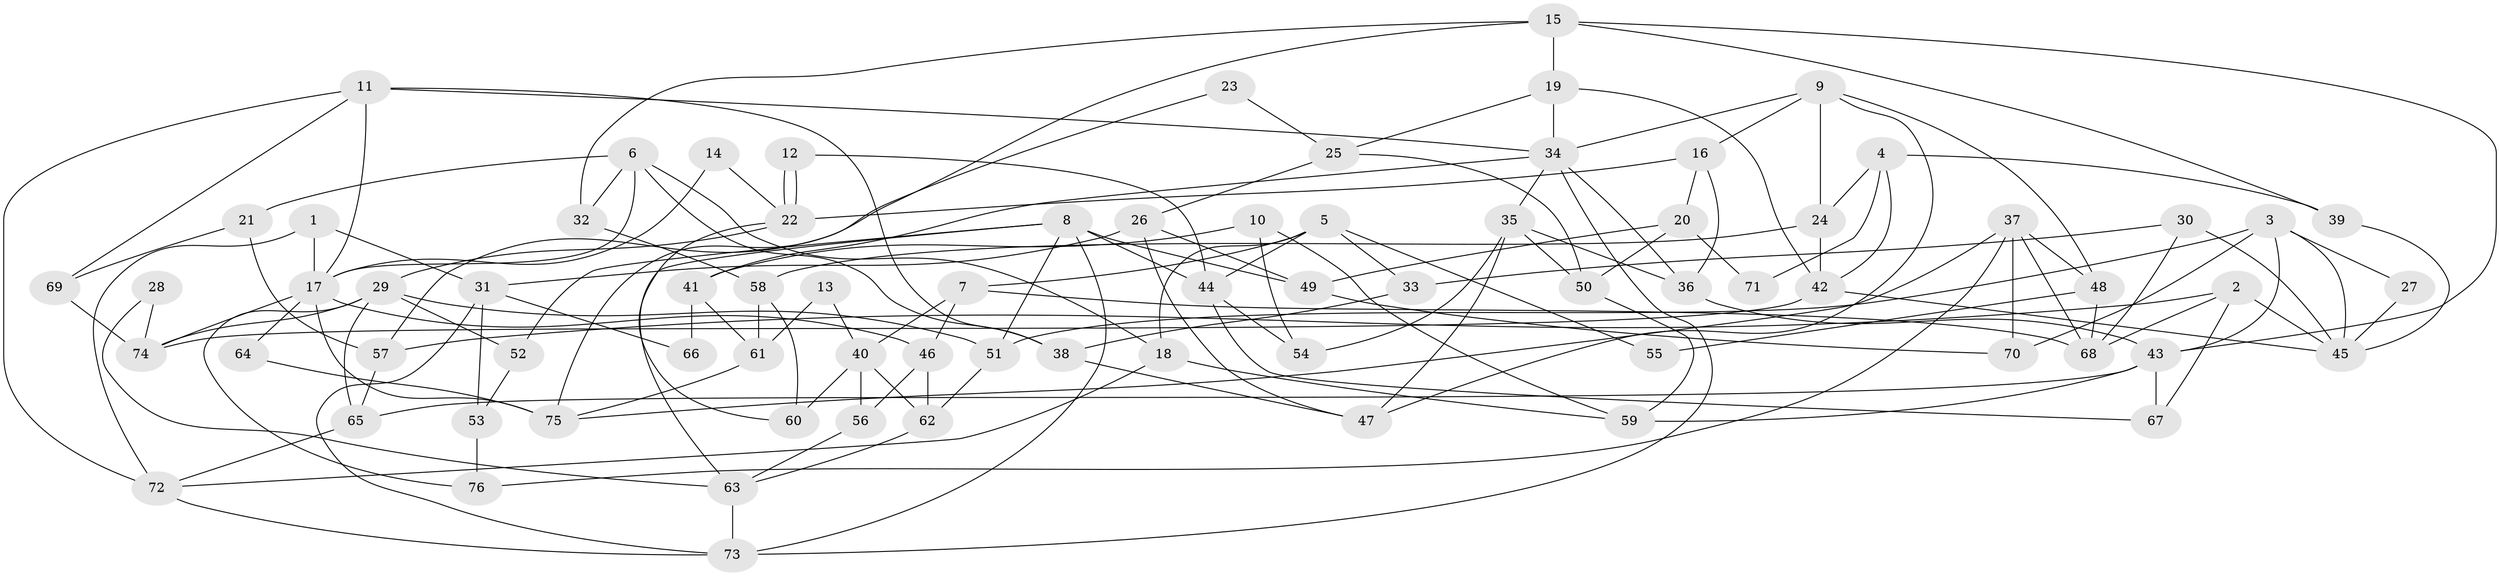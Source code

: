 // coarse degree distribution, {3: 0.22727272727272727, 4: 0.22727272727272727, 2: 0.13636363636363635, 7: 0.13636363636363635, 5: 0.045454545454545456, 14: 0.045454545454545456, 6: 0.13636363636363635, 9: 0.045454545454545456}
// Generated by graph-tools (version 1.1) at 2025/54/03/04/25 21:54:04]
// undirected, 76 vertices, 152 edges
graph export_dot {
graph [start="1"]
  node [color=gray90,style=filled];
  1;
  2;
  3;
  4;
  5;
  6;
  7;
  8;
  9;
  10;
  11;
  12;
  13;
  14;
  15;
  16;
  17;
  18;
  19;
  20;
  21;
  22;
  23;
  24;
  25;
  26;
  27;
  28;
  29;
  30;
  31;
  32;
  33;
  34;
  35;
  36;
  37;
  38;
  39;
  40;
  41;
  42;
  43;
  44;
  45;
  46;
  47;
  48;
  49;
  50;
  51;
  52;
  53;
  54;
  55;
  56;
  57;
  58;
  59;
  60;
  61;
  62;
  63;
  64;
  65;
  66;
  67;
  68;
  69;
  70;
  71;
  72;
  73;
  74;
  75;
  76;
  1 -- 17;
  1 -- 72;
  1 -- 31;
  2 -- 45;
  2 -- 57;
  2 -- 67;
  2 -- 68;
  3 -- 45;
  3 -- 43;
  3 -- 27;
  3 -- 51;
  3 -- 70;
  4 -- 39;
  4 -- 42;
  4 -- 24;
  4 -- 71;
  5 -- 18;
  5 -- 7;
  5 -- 33;
  5 -- 44;
  5 -- 55;
  6 -- 17;
  6 -- 38;
  6 -- 18;
  6 -- 21;
  6 -- 32;
  7 -- 68;
  7 -- 46;
  7 -- 40;
  8 -- 52;
  8 -- 51;
  8 -- 44;
  8 -- 49;
  8 -- 63;
  8 -- 73;
  9 -- 16;
  9 -- 24;
  9 -- 34;
  9 -- 47;
  9 -- 48;
  10 -- 54;
  10 -- 59;
  10 -- 41;
  11 -- 34;
  11 -- 17;
  11 -- 38;
  11 -- 69;
  11 -- 72;
  12 -- 44;
  12 -- 22;
  12 -- 22;
  13 -- 40;
  13 -- 61;
  14 -- 22;
  14 -- 17;
  15 -- 43;
  15 -- 32;
  15 -- 19;
  15 -- 39;
  15 -- 75;
  16 -- 20;
  16 -- 22;
  16 -- 36;
  17 -- 75;
  17 -- 74;
  17 -- 46;
  17 -- 64;
  18 -- 72;
  18 -- 59;
  19 -- 34;
  19 -- 25;
  19 -- 42;
  20 -- 49;
  20 -- 50;
  20 -- 71;
  21 -- 69;
  21 -- 57;
  22 -- 29;
  22 -- 60;
  23 -- 25;
  23 -- 57;
  24 -- 58;
  24 -- 42;
  25 -- 26;
  25 -- 50;
  26 -- 31;
  26 -- 47;
  26 -- 49;
  27 -- 45;
  28 -- 74;
  28 -- 63;
  29 -- 51;
  29 -- 65;
  29 -- 52;
  29 -- 74;
  29 -- 76;
  30 -- 33;
  30 -- 68;
  30 -- 45;
  31 -- 73;
  31 -- 53;
  31 -- 66;
  32 -- 58;
  33 -- 38;
  34 -- 36;
  34 -- 35;
  34 -- 41;
  34 -- 73;
  35 -- 36;
  35 -- 47;
  35 -- 50;
  35 -- 54;
  36 -- 43;
  37 -- 48;
  37 -- 70;
  37 -- 68;
  37 -- 75;
  37 -- 76;
  38 -- 47;
  39 -- 45;
  40 -- 56;
  40 -- 60;
  40 -- 62;
  41 -- 61;
  41 -- 66;
  42 -- 45;
  42 -- 74;
  43 -- 59;
  43 -- 67;
  43 -- 65;
  44 -- 54;
  44 -- 67;
  46 -- 62;
  46 -- 56;
  48 -- 68;
  48 -- 55;
  49 -- 70;
  50 -- 59;
  51 -- 62;
  52 -- 53;
  53 -- 76;
  56 -- 63;
  57 -- 65;
  58 -- 60;
  58 -- 61;
  61 -- 75;
  62 -- 63;
  63 -- 73;
  64 -- 75;
  65 -- 72;
  69 -- 74;
  72 -- 73;
}

